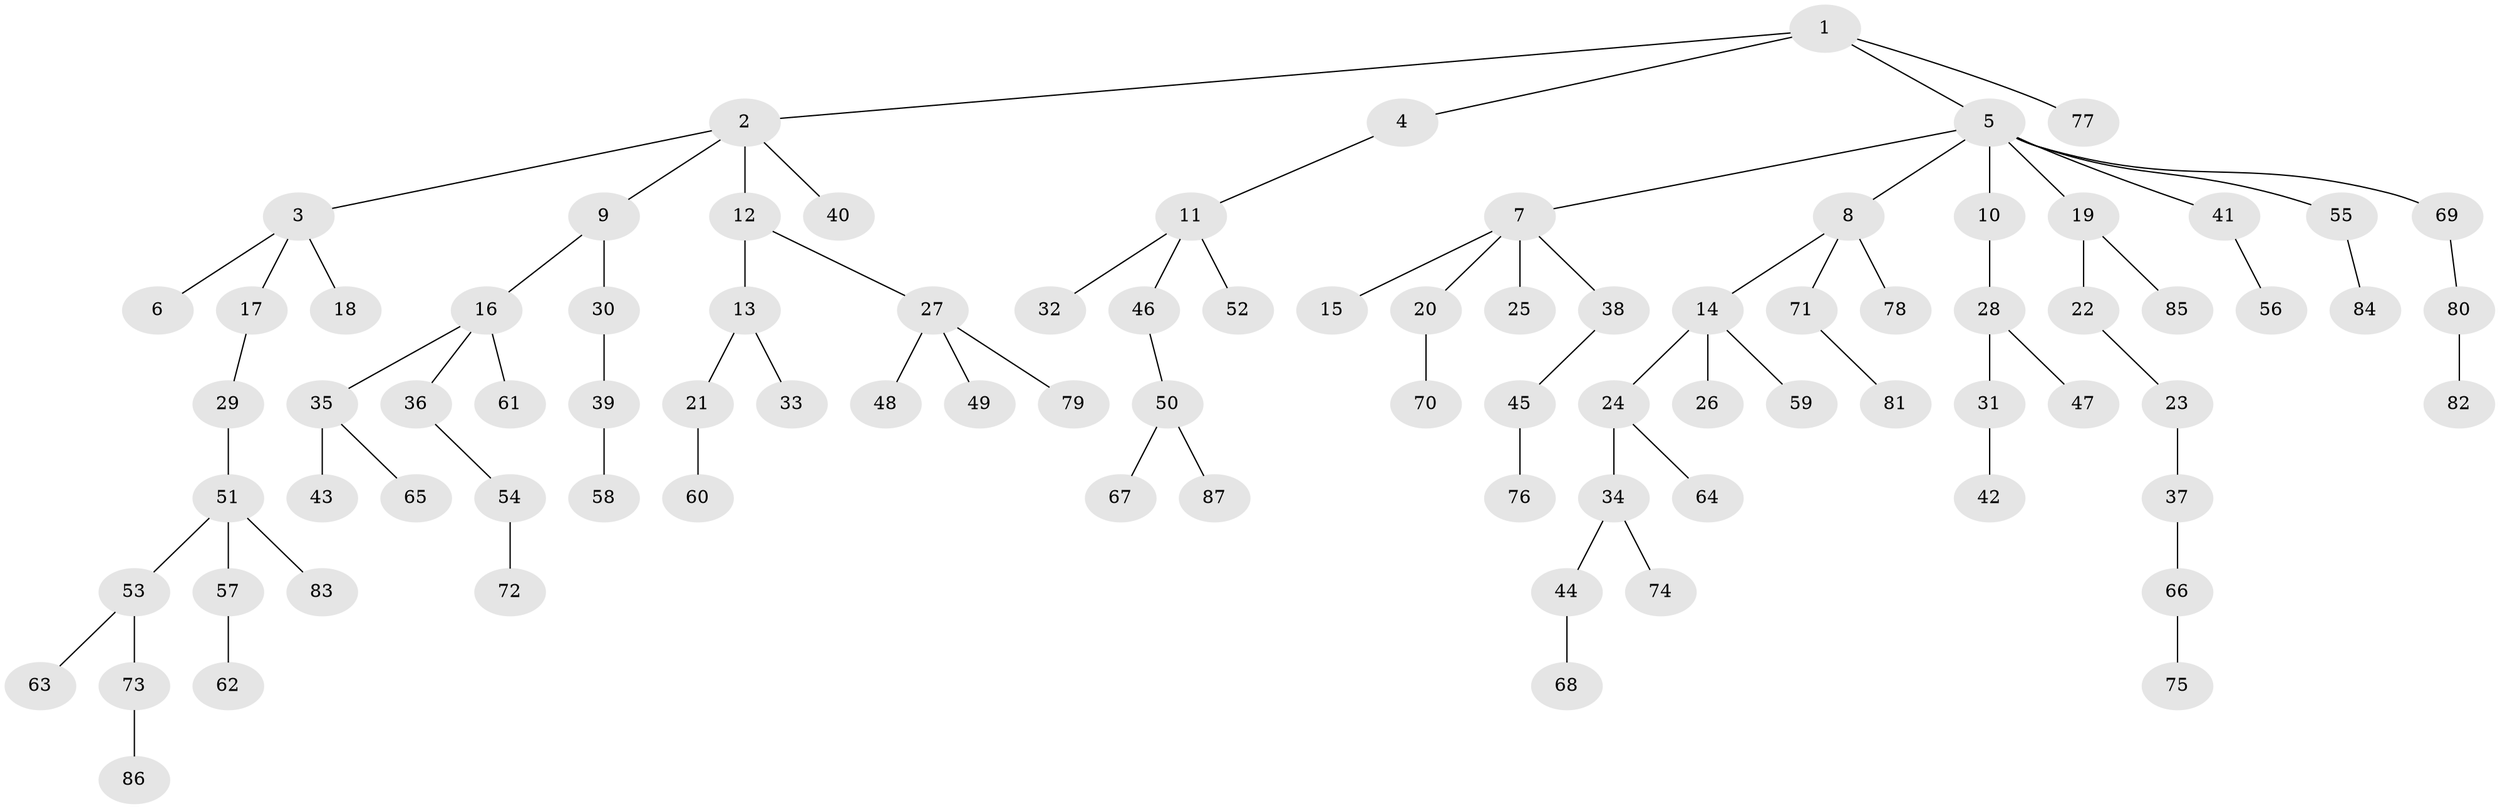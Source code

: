// Generated by graph-tools (version 1.1) at 2025/50/03/09/25 03:50:19]
// undirected, 87 vertices, 86 edges
graph export_dot {
graph [start="1"]
  node [color=gray90,style=filled];
  1;
  2;
  3;
  4;
  5;
  6;
  7;
  8;
  9;
  10;
  11;
  12;
  13;
  14;
  15;
  16;
  17;
  18;
  19;
  20;
  21;
  22;
  23;
  24;
  25;
  26;
  27;
  28;
  29;
  30;
  31;
  32;
  33;
  34;
  35;
  36;
  37;
  38;
  39;
  40;
  41;
  42;
  43;
  44;
  45;
  46;
  47;
  48;
  49;
  50;
  51;
  52;
  53;
  54;
  55;
  56;
  57;
  58;
  59;
  60;
  61;
  62;
  63;
  64;
  65;
  66;
  67;
  68;
  69;
  70;
  71;
  72;
  73;
  74;
  75;
  76;
  77;
  78;
  79;
  80;
  81;
  82;
  83;
  84;
  85;
  86;
  87;
  1 -- 2;
  1 -- 4;
  1 -- 5;
  1 -- 77;
  2 -- 3;
  2 -- 9;
  2 -- 12;
  2 -- 40;
  3 -- 6;
  3 -- 17;
  3 -- 18;
  4 -- 11;
  5 -- 7;
  5 -- 8;
  5 -- 10;
  5 -- 19;
  5 -- 41;
  5 -- 55;
  5 -- 69;
  7 -- 15;
  7 -- 20;
  7 -- 25;
  7 -- 38;
  8 -- 14;
  8 -- 71;
  8 -- 78;
  9 -- 16;
  9 -- 30;
  10 -- 28;
  11 -- 32;
  11 -- 46;
  11 -- 52;
  12 -- 13;
  12 -- 27;
  13 -- 21;
  13 -- 33;
  14 -- 24;
  14 -- 26;
  14 -- 59;
  16 -- 35;
  16 -- 36;
  16 -- 61;
  17 -- 29;
  19 -- 22;
  19 -- 85;
  20 -- 70;
  21 -- 60;
  22 -- 23;
  23 -- 37;
  24 -- 34;
  24 -- 64;
  27 -- 48;
  27 -- 49;
  27 -- 79;
  28 -- 31;
  28 -- 47;
  29 -- 51;
  30 -- 39;
  31 -- 42;
  34 -- 44;
  34 -- 74;
  35 -- 43;
  35 -- 65;
  36 -- 54;
  37 -- 66;
  38 -- 45;
  39 -- 58;
  41 -- 56;
  44 -- 68;
  45 -- 76;
  46 -- 50;
  50 -- 67;
  50 -- 87;
  51 -- 53;
  51 -- 57;
  51 -- 83;
  53 -- 63;
  53 -- 73;
  54 -- 72;
  55 -- 84;
  57 -- 62;
  66 -- 75;
  69 -- 80;
  71 -- 81;
  73 -- 86;
  80 -- 82;
}
